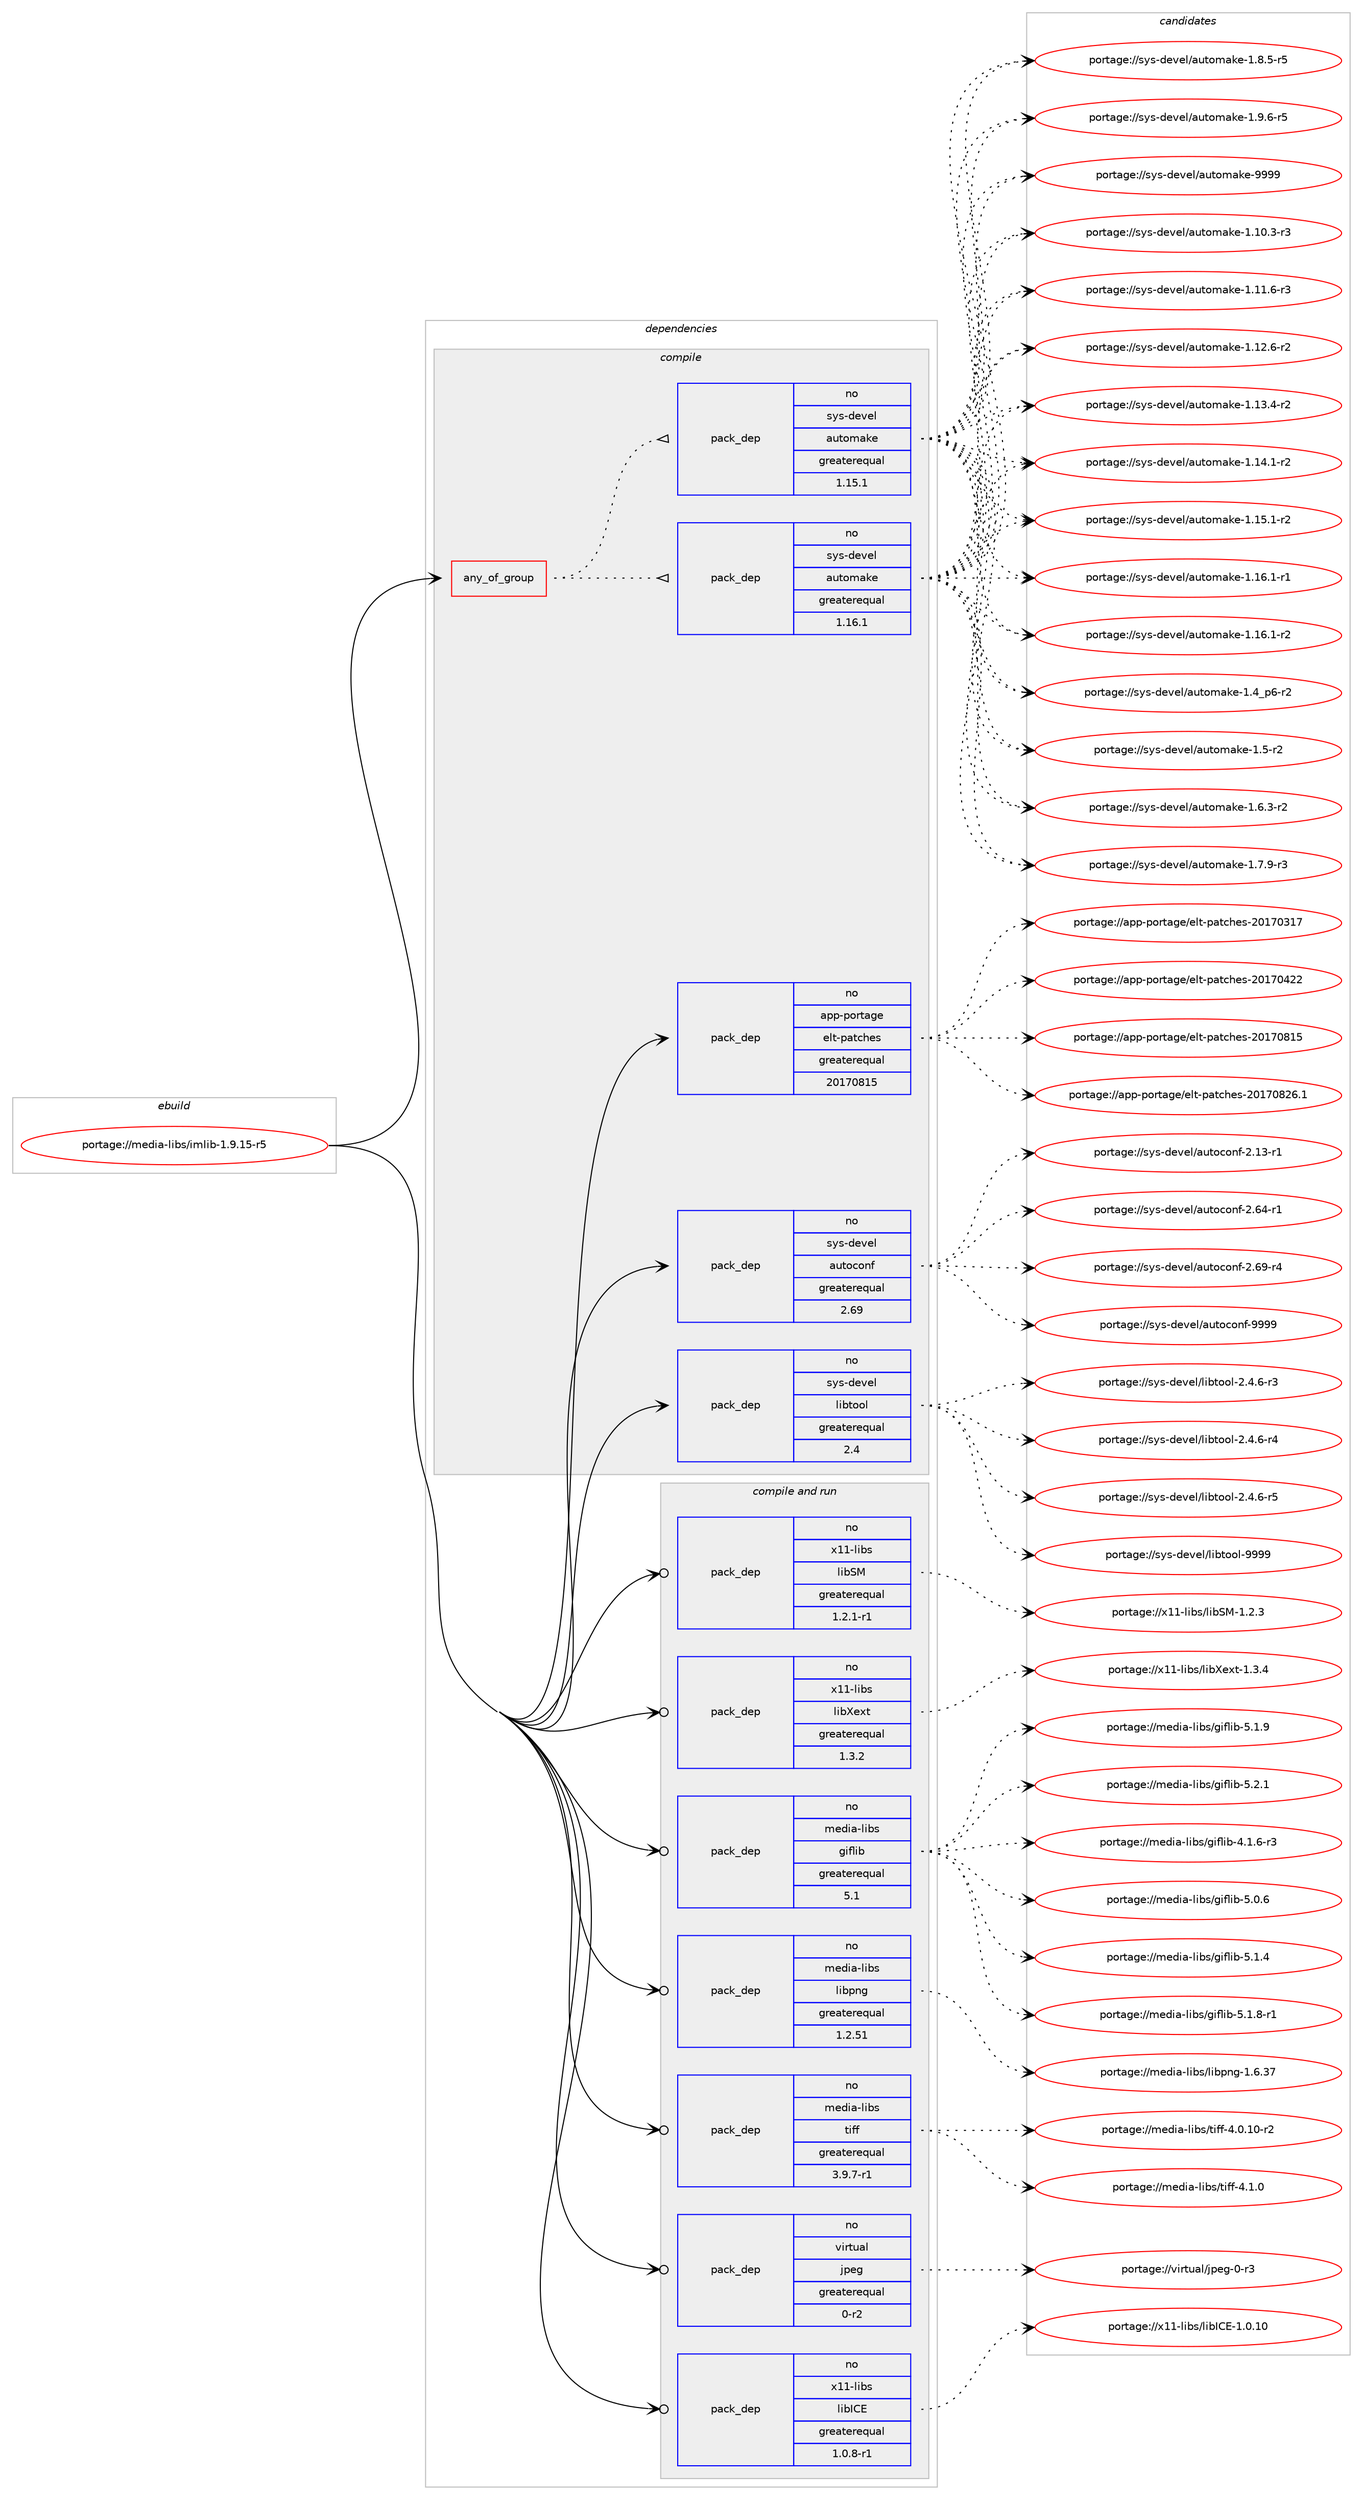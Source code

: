 digraph prolog {

# *************
# Graph options
# *************

newrank=true;
concentrate=true;
compound=true;
graph [rankdir=LR,fontname=Helvetica,fontsize=10,ranksep=1.5];#, ranksep=2.5, nodesep=0.2];
edge  [arrowhead=vee];
node  [fontname=Helvetica,fontsize=10];

# **********
# The ebuild
# **********

subgraph cluster_leftcol {
color=gray;
rank=same;
label=<<i>ebuild</i>>;
id [label="portage://media-libs/imlib-1.9.15-r5", color=red, width=4, href="../media-libs/imlib-1.9.15-r5.svg"];
}

# ****************
# The dependencies
# ****************

subgraph cluster_midcol {
color=gray;
label=<<i>dependencies</i>>;
subgraph cluster_compile {
fillcolor="#eeeeee";
style=filled;
label=<<i>compile</i>>;
subgraph any5038 {
dependency319586 [label=<<TABLE BORDER="0" CELLBORDER="1" CELLSPACING="0" CELLPADDING="4"><TR><TD CELLPADDING="10">any_of_group</TD></TR></TABLE>>, shape=none, color=red];subgraph pack234621 {
dependency319587 [label=<<TABLE BORDER="0" CELLBORDER="1" CELLSPACING="0" CELLPADDING="4" WIDTH="220"><TR><TD ROWSPAN="6" CELLPADDING="30">pack_dep</TD></TR><TR><TD WIDTH="110">no</TD></TR><TR><TD>sys-devel</TD></TR><TR><TD>automake</TD></TR><TR><TD>greaterequal</TD></TR><TR><TD>1.16.1</TD></TR></TABLE>>, shape=none, color=blue];
}
dependency319586:e -> dependency319587:w [weight=20,style="dotted",arrowhead="oinv"];
subgraph pack234622 {
dependency319588 [label=<<TABLE BORDER="0" CELLBORDER="1" CELLSPACING="0" CELLPADDING="4" WIDTH="220"><TR><TD ROWSPAN="6" CELLPADDING="30">pack_dep</TD></TR><TR><TD WIDTH="110">no</TD></TR><TR><TD>sys-devel</TD></TR><TR><TD>automake</TD></TR><TR><TD>greaterequal</TD></TR><TR><TD>1.15.1</TD></TR></TABLE>>, shape=none, color=blue];
}
dependency319586:e -> dependency319588:w [weight=20,style="dotted",arrowhead="oinv"];
}
id:e -> dependency319586:w [weight=20,style="solid",arrowhead="vee"];
subgraph pack234623 {
dependency319589 [label=<<TABLE BORDER="0" CELLBORDER="1" CELLSPACING="0" CELLPADDING="4" WIDTH="220"><TR><TD ROWSPAN="6" CELLPADDING="30">pack_dep</TD></TR><TR><TD WIDTH="110">no</TD></TR><TR><TD>app-portage</TD></TR><TR><TD>elt-patches</TD></TR><TR><TD>greaterequal</TD></TR><TR><TD>20170815</TD></TR></TABLE>>, shape=none, color=blue];
}
id:e -> dependency319589:w [weight=20,style="solid",arrowhead="vee"];
subgraph pack234624 {
dependency319590 [label=<<TABLE BORDER="0" CELLBORDER="1" CELLSPACING="0" CELLPADDING="4" WIDTH="220"><TR><TD ROWSPAN="6" CELLPADDING="30">pack_dep</TD></TR><TR><TD WIDTH="110">no</TD></TR><TR><TD>sys-devel</TD></TR><TR><TD>autoconf</TD></TR><TR><TD>greaterequal</TD></TR><TR><TD>2.69</TD></TR></TABLE>>, shape=none, color=blue];
}
id:e -> dependency319590:w [weight=20,style="solid",arrowhead="vee"];
subgraph pack234625 {
dependency319591 [label=<<TABLE BORDER="0" CELLBORDER="1" CELLSPACING="0" CELLPADDING="4" WIDTH="220"><TR><TD ROWSPAN="6" CELLPADDING="30">pack_dep</TD></TR><TR><TD WIDTH="110">no</TD></TR><TR><TD>sys-devel</TD></TR><TR><TD>libtool</TD></TR><TR><TD>greaterequal</TD></TR><TR><TD>2.4</TD></TR></TABLE>>, shape=none, color=blue];
}
id:e -> dependency319591:w [weight=20,style="solid",arrowhead="vee"];
}
subgraph cluster_compileandrun {
fillcolor="#eeeeee";
style=filled;
label=<<i>compile and run</i>>;
subgraph pack234626 {
dependency319592 [label=<<TABLE BORDER="0" CELLBORDER="1" CELLSPACING="0" CELLPADDING="4" WIDTH="220"><TR><TD ROWSPAN="6" CELLPADDING="30">pack_dep</TD></TR><TR><TD WIDTH="110">no</TD></TR><TR><TD>media-libs</TD></TR><TR><TD>giflib</TD></TR><TR><TD>greaterequal</TD></TR><TR><TD>5.1</TD></TR></TABLE>>, shape=none, color=blue];
}
id:e -> dependency319592:w [weight=20,style="solid",arrowhead="odotvee"];
subgraph pack234627 {
dependency319593 [label=<<TABLE BORDER="0" CELLBORDER="1" CELLSPACING="0" CELLPADDING="4" WIDTH="220"><TR><TD ROWSPAN="6" CELLPADDING="30">pack_dep</TD></TR><TR><TD WIDTH="110">no</TD></TR><TR><TD>media-libs</TD></TR><TR><TD>libpng</TD></TR><TR><TD>greaterequal</TD></TR><TR><TD>1.2.51</TD></TR></TABLE>>, shape=none, color=blue];
}
id:e -> dependency319593:w [weight=20,style="solid",arrowhead="odotvee"];
subgraph pack234628 {
dependency319594 [label=<<TABLE BORDER="0" CELLBORDER="1" CELLSPACING="0" CELLPADDING="4" WIDTH="220"><TR><TD ROWSPAN="6" CELLPADDING="30">pack_dep</TD></TR><TR><TD WIDTH="110">no</TD></TR><TR><TD>media-libs</TD></TR><TR><TD>tiff</TD></TR><TR><TD>greaterequal</TD></TR><TR><TD>3.9.7-r1</TD></TR></TABLE>>, shape=none, color=blue];
}
id:e -> dependency319594:w [weight=20,style="solid",arrowhead="odotvee"];
subgraph pack234629 {
dependency319595 [label=<<TABLE BORDER="0" CELLBORDER="1" CELLSPACING="0" CELLPADDING="4" WIDTH="220"><TR><TD ROWSPAN="6" CELLPADDING="30">pack_dep</TD></TR><TR><TD WIDTH="110">no</TD></TR><TR><TD>virtual</TD></TR><TR><TD>jpeg</TD></TR><TR><TD>greaterequal</TD></TR><TR><TD>0-r2</TD></TR></TABLE>>, shape=none, color=blue];
}
id:e -> dependency319595:w [weight=20,style="solid",arrowhead="odotvee"];
subgraph pack234630 {
dependency319596 [label=<<TABLE BORDER="0" CELLBORDER="1" CELLSPACING="0" CELLPADDING="4" WIDTH="220"><TR><TD ROWSPAN="6" CELLPADDING="30">pack_dep</TD></TR><TR><TD WIDTH="110">no</TD></TR><TR><TD>x11-libs</TD></TR><TR><TD>libICE</TD></TR><TR><TD>greaterequal</TD></TR><TR><TD>1.0.8-r1</TD></TR></TABLE>>, shape=none, color=blue];
}
id:e -> dependency319596:w [weight=20,style="solid",arrowhead="odotvee"];
subgraph pack234631 {
dependency319597 [label=<<TABLE BORDER="0" CELLBORDER="1" CELLSPACING="0" CELLPADDING="4" WIDTH="220"><TR><TD ROWSPAN="6" CELLPADDING="30">pack_dep</TD></TR><TR><TD WIDTH="110">no</TD></TR><TR><TD>x11-libs</TD></TR><TR><TD>libSM</TD></TR><TR><TD>greaterequal</TD></TR><TR><TD>1.2.1-r1</TD></TR></TABLE>>, shape=none, color=blue];
}
id:e -> dependency319597:w [weight=20,style="solid",arrowhead="odotvee"];
subgraph pack234632 {
dependency319598 [label=<<TABLE BORDER="0" CELLBORDER="1" CELLSPACING="0" CELLPADDING="4" WIDTH="220"><TR><TD ROWSPAN="6" CELLPADDING="30">pack_dep</TD></TR><TR><TD WIDTH="110">no</TD></TR><TR><TD>x11-libs</TD></TR><TR><TD>libXext</TD></TR><TR><TD>greaterequal</TD></TR><TR><TD>1.3.2</TD></TR></TABLE>>, shape=none, color=blue];
}
id:e -> dependency319598:w [weight=20,style="solid",arrowhead="odotvee"];
}
subgraph cluster_run {
fillcolor="#eeeeee";
style=filled;
label=<<i>run</i>>;
}
}

# **************
# The candidates
# **************

subgraph cluster_choices {
rank=same;
color=gray;
label=<<i>candidates</i>>;

subgraph choice234621 {
color=black;
nodesep=1;
choiceportage11512111545100101118101108479711711611110997107101454946494846514511451 [label="portage://sys-devel/automake-1.10.3-r3", color=red, width=4,href="../sys-devel/automake-1.10.3-r3.svg"];
choiceportage11512111545100101118101108479711711611110997107101454946494946544511451 [label="portage://sys-devel/automake-1.11.6-r3", color=red, width=4,href="../sys-devel/automake-1.11.6-r3.svg"];
choiceportage11512111545100101118101108479711711611110997107101454946495046544511450 [label="portage://sys-devel/automake-1.12.6-r2", color=red, width=4,href="../sys-devel/automake-1.12.6-r2.svg"];
choiceportage11512111545100101118101108479711711611110997107101454946495146524511450 [label="portage://sys-devel/automake-1.13.4-r2", color=red, width=4,href="../sys-devel/automake-1.13.4-r2.svg"];
choiceportage11512111545100101118101108479711711611110997107101454946495246494511450 [label="portage://sys-devel/automake-1.14.1-r2", color=red, width=4,href="../sys-devel/automake-1.14.1-r2.svg"];
choiceportage11512111545100101118101108479711711611110997107101454946495346494511450 [label="portage://sys-devel/automake-1.15.1-r2", color=red, width=4,href="../sys-devel/automake-1.15.1-r2.svg"];
choiceportage11512111545100101118101108479711711611110997107101454946495446494511449 [label="portage://sys-devel/automake-1.16.1-r1", color=red, width=4,href="../sys-devel/automake-1.16.1-r1.svg"];
choiceportage11512111545100101118101108479711711611110997107101454946495446494511450 [label="portage://sys-devel/automake-1.16.1-r2", color=red, width=4,href="../sys-devel/automake-1.16.1-r2.svg"];
choiceportage115121115451001011181011084797117116111109971071014549465295112544511450 [label="portage://sys-devel/automake-1.4_p6-r2", color=red, width=4,href="../sys-devel/automake-1.4_p6-r2.svg"];
choiceportage11512111545100101118101108479711711611110997107101454946534511450 [label="portage://sys-devel/automake-1.5-r2", color=red, width=4,href="../sys-devel/automake-1.5-r2.svg"];
choiceportage115121115451001011181011084797117116111109971071014549465446514511450 [label="portage://sys-devel/automake-1.6.3-r2", color=red, width=4,href="../sys-devel/automake-1.6.3-r2.svg"];
choiceportage115121115451001011181011084797117116111109971071014549465546574511451 [label="portage://sys-devel/automake-1.7.9-r3", color=red, width=4,href="../sys-devel/automake-1.7.9-r3.svg"];
choiceportage115121115451001011181011084797117116111109971071014549465646534511453 [label="portage://sys-devel/automake-1.8.5-r5", color=red, width=4,href="../sys-devel/automake-1.8.5-r5.svg"];
choiceportage115121115451001011181011084797117116111109971071014549465746544511453 [label="portage://sys-devel/automake-1.9.6-r5", color=red, width=4,href="../sys-devel/automake-1.9.6-r5.svg"];
choiceportage115121115451001011181011084797117116111109971071014557575757 [label="portage://sys-devel/automake-9999", color=red, width=4,href="../sys-devel/automake-9999.svg"];
dependency319587:e -> choiceportage11512111545100101118101108479711711611110997107101454946494846514511451:w [style=dotted,weight="100"];
dependency319587:e -> choiceportage11512111545100101118101108479711711611110997107101454946494946544511451:w [style=dotted,weight="100"];
dependency319587:e -> choiceportage11512111545100101118101108479711711611110997107101454946495046544511450:w [style=dotted,weight="100"];
dependency319587:e -> choiceportage11512111545100101118101108479711711611110997107101454946495146524511450:w [style=dotted,weight="100"];
dependency319587:e -> choiceportage11512111545100101118101108479711711611110997107101454946495246494511450:w [style=dotted,weight="100"];
dependency319587:e -> choiceportage11512111545100101118101108479711711611110997107101454946495346494511450:w [style=dotted,weight="100"];
dependency319587:e -> choiceportage11512111545100101118101108479711711611110997107101454946495446494511449:w [style=dotted,weight="100"];
dependency319587:e -> choiceportage11512111545100101118101108479711711611110997107101454946495446494511450:w [style=dotted,weight="100"];
dependency319587:e -> choiceportage115121115451001011181011084797117116111109971071014549465295112544511450:w [style=dotted,weight="100"];
dependency319587:e -> choiceportage11512111545100101118101108479711711611110997107101454946534511450:w [style=dotted,weight="100"];
dependency319587:e -> choiceportage115121115451001011181011084797117116111109971071014549465446514511450:w [style=dotted,weight="100"];
dependency319587:e -> choiceportage115121115451001011181011084797117116111109971071014549465546574511451:w [style=dotted,weight="100"];
dependency319587:e -> choiceportage115121115451001011181011084797117116111109971071014549465646534511453:w [style=dotted,weight="100"];
dependency319587:e -> choiceportage115121115451001011181011084797117116111109971071014549465746544511453:w [style=dotted,weight="100"];
dependency319587:e -> choiceportage115121115451001011181011084797117116111109971071014557575757:w [style=dotted,weight="100"];
}
subgraph choice234622 {
color=black;
nodesep=1;
choiceportage11512111545100101118101108479711711611110997107101454946494846514511451 [label="portage://sys-devel/automake-1.10.3-r3", color=red, width=4,href="../sys-devel/automake-1.10.3-r3.svg"];
choiceportage11512111545100101118101108479711711611110997107101454946494946544511451 [label="portage://sys-devel/automake-1.11.6-r3", color=red, width=4,href="../sys-devel/automake-1.11.6-r3.svg"];
choiceportage11512111545100101118101108479711711611110997107101454946495046544511450 [label="portage://sys-devel/automake-1.12.6-r2", color=red, width=4,href="../sys-devel/automake-1.12.6-r2.svg"];
choiceportage11512111545100101118101108479711711611110997107101454946495146524511450 [label="portage://sys-devel/automake-1.13.4-r2", color=red, width=4,href="../sys-devel/automake-1.13.4-r2.svg"];
choiceportage11512111545100101118101108479711711611110997107101454946495246494511450 [label="portage://sys-devel/automake-1.14.1-r2", color=red, width=4,href="../sys-devel/automake-1.14.1-r2.svg"];
choiceportage11512111545100101118101108479711711611110997107101454946495346494511450 [label="portage://sys-devel/automake-1.15.1-r2", color=red, width=4,href="../sys-devel/automake-1.15.1-r2.svg"];
choiceportage11512111545100101118101108479711711611110997107101454946495446494511449 [label="portage://sys-devel/automake-1.16.1-r1", color=red, width=4,href="../sys-devel/automake-1.16.1-r1.svg"];
choiceportage11512111545100101118101108479711711611110997107101454946495446494511450 [label="portage://sys-devel/automake-1.16.1-r2", color=red, width=4,href="../sys-devel/automake-1.16.1-r2.svg"];
choiceportage115121115451001011181011084797117116111109971071014549465295112544511450 [label="portage://sys-devel/automake-1.4_p6-r2", color=red, width=4,href="../sys-devel/automake-1.4_p6-r2.svg"];
choiceportage11512111545100101118101108479711711611110997107101454946534511450 [label="portage://sys-devel/automake-1.5-r2", color=red, width=4,href="../sys-devel/automake-1.5-r2.svg"];
choiceportage115121115451001011181011084797117116111109971071014549465446514511450 [label="portage://sys-devel/automake-1.6.3-r2", color=red, width=4,href="../sys-devel/automake-1.6.3-r2.svg"];
choiceportage115121115451001011181011084797117116111109971071014549465546574511451 [label="portage://sys-devel/automake-1.7.9-r3", color=red, width=4,href="../sys-devel/automake-1.7.9-r3.svg"];
choiceportage115121115451001011181011084797117116111109971071014549465646534511453 [label="portage://sys-devel/automake-1.8.5-r5", color=red, width=4,href="../sys-devel/automake-1.8.5-r5.svg"];
choiceportage115121115451001011181011084797117116111109971071014549465746544511453 [label="portage://sys-devel/automake-1.9.6-r5", color=red, width=4,href="../sys-devel/automake-1.9.6-r5.svg"];
choiceportage115121115451001011181011084797117116111109971071014557575757 [label="portage://sys-devel/automake-9999", color=red, width=4,href="../sys-devel/automake-9999.svg"];
dependency319588:e -> choiceportage11512111545100101118101108479711711611110997107101454946494846514511451:w [style=dotted,weight="100"];
dependency319588:e -> choiceportage11512111545100101118101108479711711611110997107101454946494946544511451:w [style=dotted,weight="100"];
dependency319588:e -> choiceportage11512111545100101118101108479711711611110997107101454946495046544511450:w [style=dotted,weight="100"];
dependency319588:e -> choiceportage11512111545100101118101108479711711611110997107101454946495146524511450:w [style=dotted,weight="100"];
dependency319588:e -> choiceportage11512111545100101118101108479711711611110997107101454946495246494511450:w [style=dotted,weight="100"];
dependency319588:e -> choiceportage11512111545100101118101108479711711611110997107101454946495346494511450:w [style=dotted,weight="100"];
dependency319588:e -> choiceportage11512111545100101118101108479711711611110997107101454946495446494511449:w [style=dotted,weight="100"];
dependency319588:e -> choiceportage11512111545100101118101108479711711611110997107101454946495446494511450:w [style=dotted,weight="100"];
dependency319588:e -> choiceportage115121115451001011181011084797117116111109971071014549465295112544511450:w [style=dotted,weight="100"];
dependency319588:e -> choiceportage11512111545100101118101108479711711611110997107101454946534511450:w [style=dotted,weight="100"];
dependency319588:e -> choiceportage115121115451001011181011084797117116111109971071014549465446514511450:w [style=dotted,weight="100"];
dependency319588:e -> choiceportage115121115451001011181011084797117116111109971071014549465546574511451:w [style=dotted,weight="100"];
dependency319588:e -> choiceportage115121115451001011181011084797117116111109971071014549465646534511453:w [style=dotted,weight="100"];
dependency319588:e -> choiceportage115121115451001011181011084797117116111109971071014549465746544511453:w [style=dotted,weight="100"];
dependency319588:e -> choiceportage115121115451001011181011084797117116111109971071014557575757:w [style=dotted,weight="100"];
}
subgraph choice234623 {
color=black;
nodesep=1;
choiceportage97112112451121111141169710310147101108116451129711699104101115455048495548514955 [label="portage://app-portage/elt-patches-20170317", color=red, width=4,href="../app-portage/elt-patches-20170317.svg"];
choiceportage97112112451121111141169710310147101108116451129711699104101115455048495548525050 [label="portage://app-portage/elt-patches-20170422", color=red, width=4,href="../app-portage/elt-patches-20170422.svg"];
choiceportage97112112451121111141169710310147101108116451129711699104101115455048495548564953 [label="portage://app-portage/elt-patches-20170815", color=red, width=4,href="../app-portage/elt-patches-20170815.svg"];
choiceportage971121124511211111411697103101471011081164511297116991041011154550484955485650544649 [label="portage://app-portage/elt-patches-20170826.1", color=red, width=4,href="../app-portage/elt-patches-20170826.1.svg"];
dependency319589:e -> choiceportage97112112451121111141169710310147101108116451129711699104101115455048495548514955:w [style=dotted,weight="100"];
dependency319589:e -> choiceportage97112112451121111141169710310147101108116451129711699104101115455048495548525050:w [style=dotted,weight="100"];
dependency319589:e -> choiceportage97112112451121111141169710310147101108116451129711699104101115455048495548564953:w [style=dotted,weight="100"];
dependency319589:e -> choiceportage971121124511211111411697103101471011081164511297116991041011154550484955485650544649:w [style=dotted,weight="100"];
}
subgraph choice234624 {
color=black;
nodesep=1;
choiceportage1151211154510010111810110847971171161119911111010245504649514511449 [label="portage://sys-devel/autoconf-2.13-r1", color=red, width=4,href="../sys-devel/autoconf-2.13-r1.svg"];
choiceportage1151211154510010111810110847971171161119911111010245504654524511449 [label="portage://sys-devel/autoconf-2.64-r1", color=red, width=4,href="../sys-devel/autoconf-2.64-r1.svg"];
choiceportage1151211154510010111810110847971171161119911111010245504654574511452 [label="portage://sys-devel/autoconf-2.69-r4", color=red, width=4,href="../sys-devel/autoconf-2.69-r4.svg"];
choiceportage115121115451001011181011084797117116111991111101024557575757 [label="portage://sys-devel/autoconf-9999", color=red, width=4,href="../sys-devel/autoconf-9999.svg"];
dependency319590:e -> choiceportage1151211154510010111810110847971171161119911111010245504649514511449:w [style=dotted,weight="100"];
dependency319590:e -> choiceportage1151211154510010111810110847971171161119911111010245504654524511449:w [style=dotted,weight="100"];
dependency319590:e -> choiceportage1151211154510010111810110847971171161119911111010245504654574511452:w [style=dotted,weight="100"];
dependency319590:e -> choiceportage115121115451001011181011084797117116111991111101024557575757:w [style=dotted,weight="100"];
}
subgraph choice234625 {
color=black;
nodesep=1;
choiceportage1151211154510010111810110847108105981161111111084550465246544511451 [label="portage://sys-devel/libtool-2.4.6-r3", color=red, width=4,href="../sys-devel/libtool-2.4.6-r3.svg"];
choiceportage1151211154510010111810110847108105981161111111084550465246544511452 [label="portage://sys-devel/libtool-2.4.6-r4", color=red, width=4,href="../sys-devel/libtool-2.4.6-r4.svg"];
choiceportage1151211154510010111810110847108105981161111111084550465246544511453 [label="portage://sys-devel/libtool-2.4.6-r5", color=red, width=4,href="../sys-devel/libtool-2.4.6-r5.svg"];
choiceportage1151211154510010111810110847108105981161111111084557575757 [label="portage://sys-devel/libtool-9999", color=red, width=4,href="../sys-devel/libtool-9999.svg"];
dependency319591:e -> choiceportage1151211154510010111810110847108105981161111111084550465246544511451:w [style=dotted,weight="100"];
dependency319591:e -> choiceportage1151211154510010111810110847108105981161111111084550465246544511452:w [style=dotted,weight="100"];
dependency319591:e -> choiceportage1151211154510010111810110847108105981161111111084550465246544511453:w [style=dotted,weight="100"];
dependency319591:e -> choiceportage1151211154510010111810110847108105981161111111084557575757:w [style=dotted,weight="100"];
}
subgraph choice234626 {
color=black;
nodesep=1;
choiceportage10910110010597451081059811547103105102108105984552464946544511451 [label="portage://media-libs/giflib-4.1.6-r3", color=red, width=4,href="../media-libs/giflib-4.1.6-r3.svg"];
choiceportage1091011001059745108105981154710310510210810598455346484654 [label="portage://media-libs/giflib-5.0.6", color=red, width=4,href="../media-libs/giflib-5.0.6.svg"];
choiceportage1091011001059745108105981154710310510210810598455346494652 [label="portage://media-libs/giflib-5.1.4", color=red, width=4,href="../media-libs/giflib-5.1.4.svg"];
choiceportage10910110010597451081059811547103105102108105984553464946564511449 [label="portage://media-libs/giflib-5.1.8-r1", color=red, width=4,href="../media-libs/giflib-5.1.8-r1.svg"];
choiceportage1091011001059745108105981154710310510210810598455346494657 [label="portage://media-libs/giflib-5.1.9", color=red, width=4,href="../media-libs/giflib-5.1.9.svg"];
choiceportage1091011001059745108105981154710310510210810598455346504649 [label="portage://media-libs/giflib-5.2.1", color=red, width=4,href="../media-libs/giflib-5.2.1.svg"];
dependency319592:e -> choiceportage10910110010597451081059811547103105102108105984552464946544511451:w [style=dotted,weight="100"];
dependency319592:e -> choiceportage1091011001059745108105981154710310510210810598455346484654:w [style=dotted,weight="100"];
dependency319592:e -> choiceportage1091011001059745108105981154710310510210810598455346494652:w [style=dotted,weight="100"];
dependency319592:e -> choiceportage10910110010597451081059811547103105102108105984553464946564511449:w [style=dotted,weight="100"];
dependency319592:e -> choiceportage1091011001059745108105981154710310510210810598455346494657:w [style=dotted,weight="100"];
dependency319592:e -> choiceportage1091011001059745108105981154710310510210810598455346504649:w [style=dotted,weight="100"];
}
subgraph choice234627 {
color=black;
nodesep=1;
choiceportage109101100105974510810598115471081059811211010345494654465155 [label="portage://media-libs/libpng-1.6.37", color=red, width=4,href="../media-libs/libpng-1.6.37.svg"];
dependency319593:e -> choiceportage109101100105974510810598115471081059811211010345494654465155:w [style=dotted,weight="100"];
}
subgraph choice234628 {
color=black;
nodesep=1;
choiceportage10910110010597451081059811547116105102102455246484649484511450 [label="portage://media-libs/tiff-4.0.10-r2", color=red, width=4,href="../media-libs/tiff-4.0.10-r2.svg"];
choiceportage10910110010597451081059811547116105102102455246494648 [label="portage://media-libs/tiff-4.1.0", color=red, width=4,href="../media-libs/tiff-4.1.0.svg"];
dependency319594:e -> choiceportage10910110010597451081059811547116105102102455246484649484511450:w [style=dotted,weight="100"];
dependency319594:e -> choiceportage10910110010597451081059811547116105102102455246494648:w [style=dotted,weight="100"];
}
subgraph choice234629 {
color=black;
nodesep=1;
choiceportage118105114116117971084710611210110345484511451 [label="portage://virtual/jpeg-0-r3", color=red, width=4,href="../virtual/jpeg-0-r3.svg"];
dependency319595:e -> choiceportage118105114116117971084710611210110345484511451:w [style=dotted,weight="100"];
}
subgraph choice234630 {
color=black;
nodesep=1;
choiceportage12049494510810598115471081059873676945494648464948 [label="portage://x11-libs/libICE-1.0.10", color=red, width=4,href="../x11-libs/libICE-1.0.10.svg"];
dependency319596:e -> choiceportage12049494510810598115471081059873676945494648464948:w [style=dotted,weight="100"];
}
subgraph choice234631 {
color=black;
nodesep=1;
choiceportage1204949451081059811547108105988377454946504651 [label="portage://x11-libs/libSM-1.2.3", color=red, width=4,href="../x11-libs/libSM-1.2.3.svg"];
dependency319597:e -> choiceportage1204949451081059811547108105988377454946504651:w [style=dotted,weight="100"];
}
subgraph choice234632 {
color=black;
nodesep=1;
choiceportage12049494510810598115471081059888101120116454946514652 [label="portage://x11-libs/libXext-1.3.4", color=red, width=4,href="../x11-libs/libXext-1.3.4.svg"];
dependency319598:e -> choiceportage12049494510810598115471081059888101120116454946514652:w [style=dotted,weight="100"];
}
}

}
